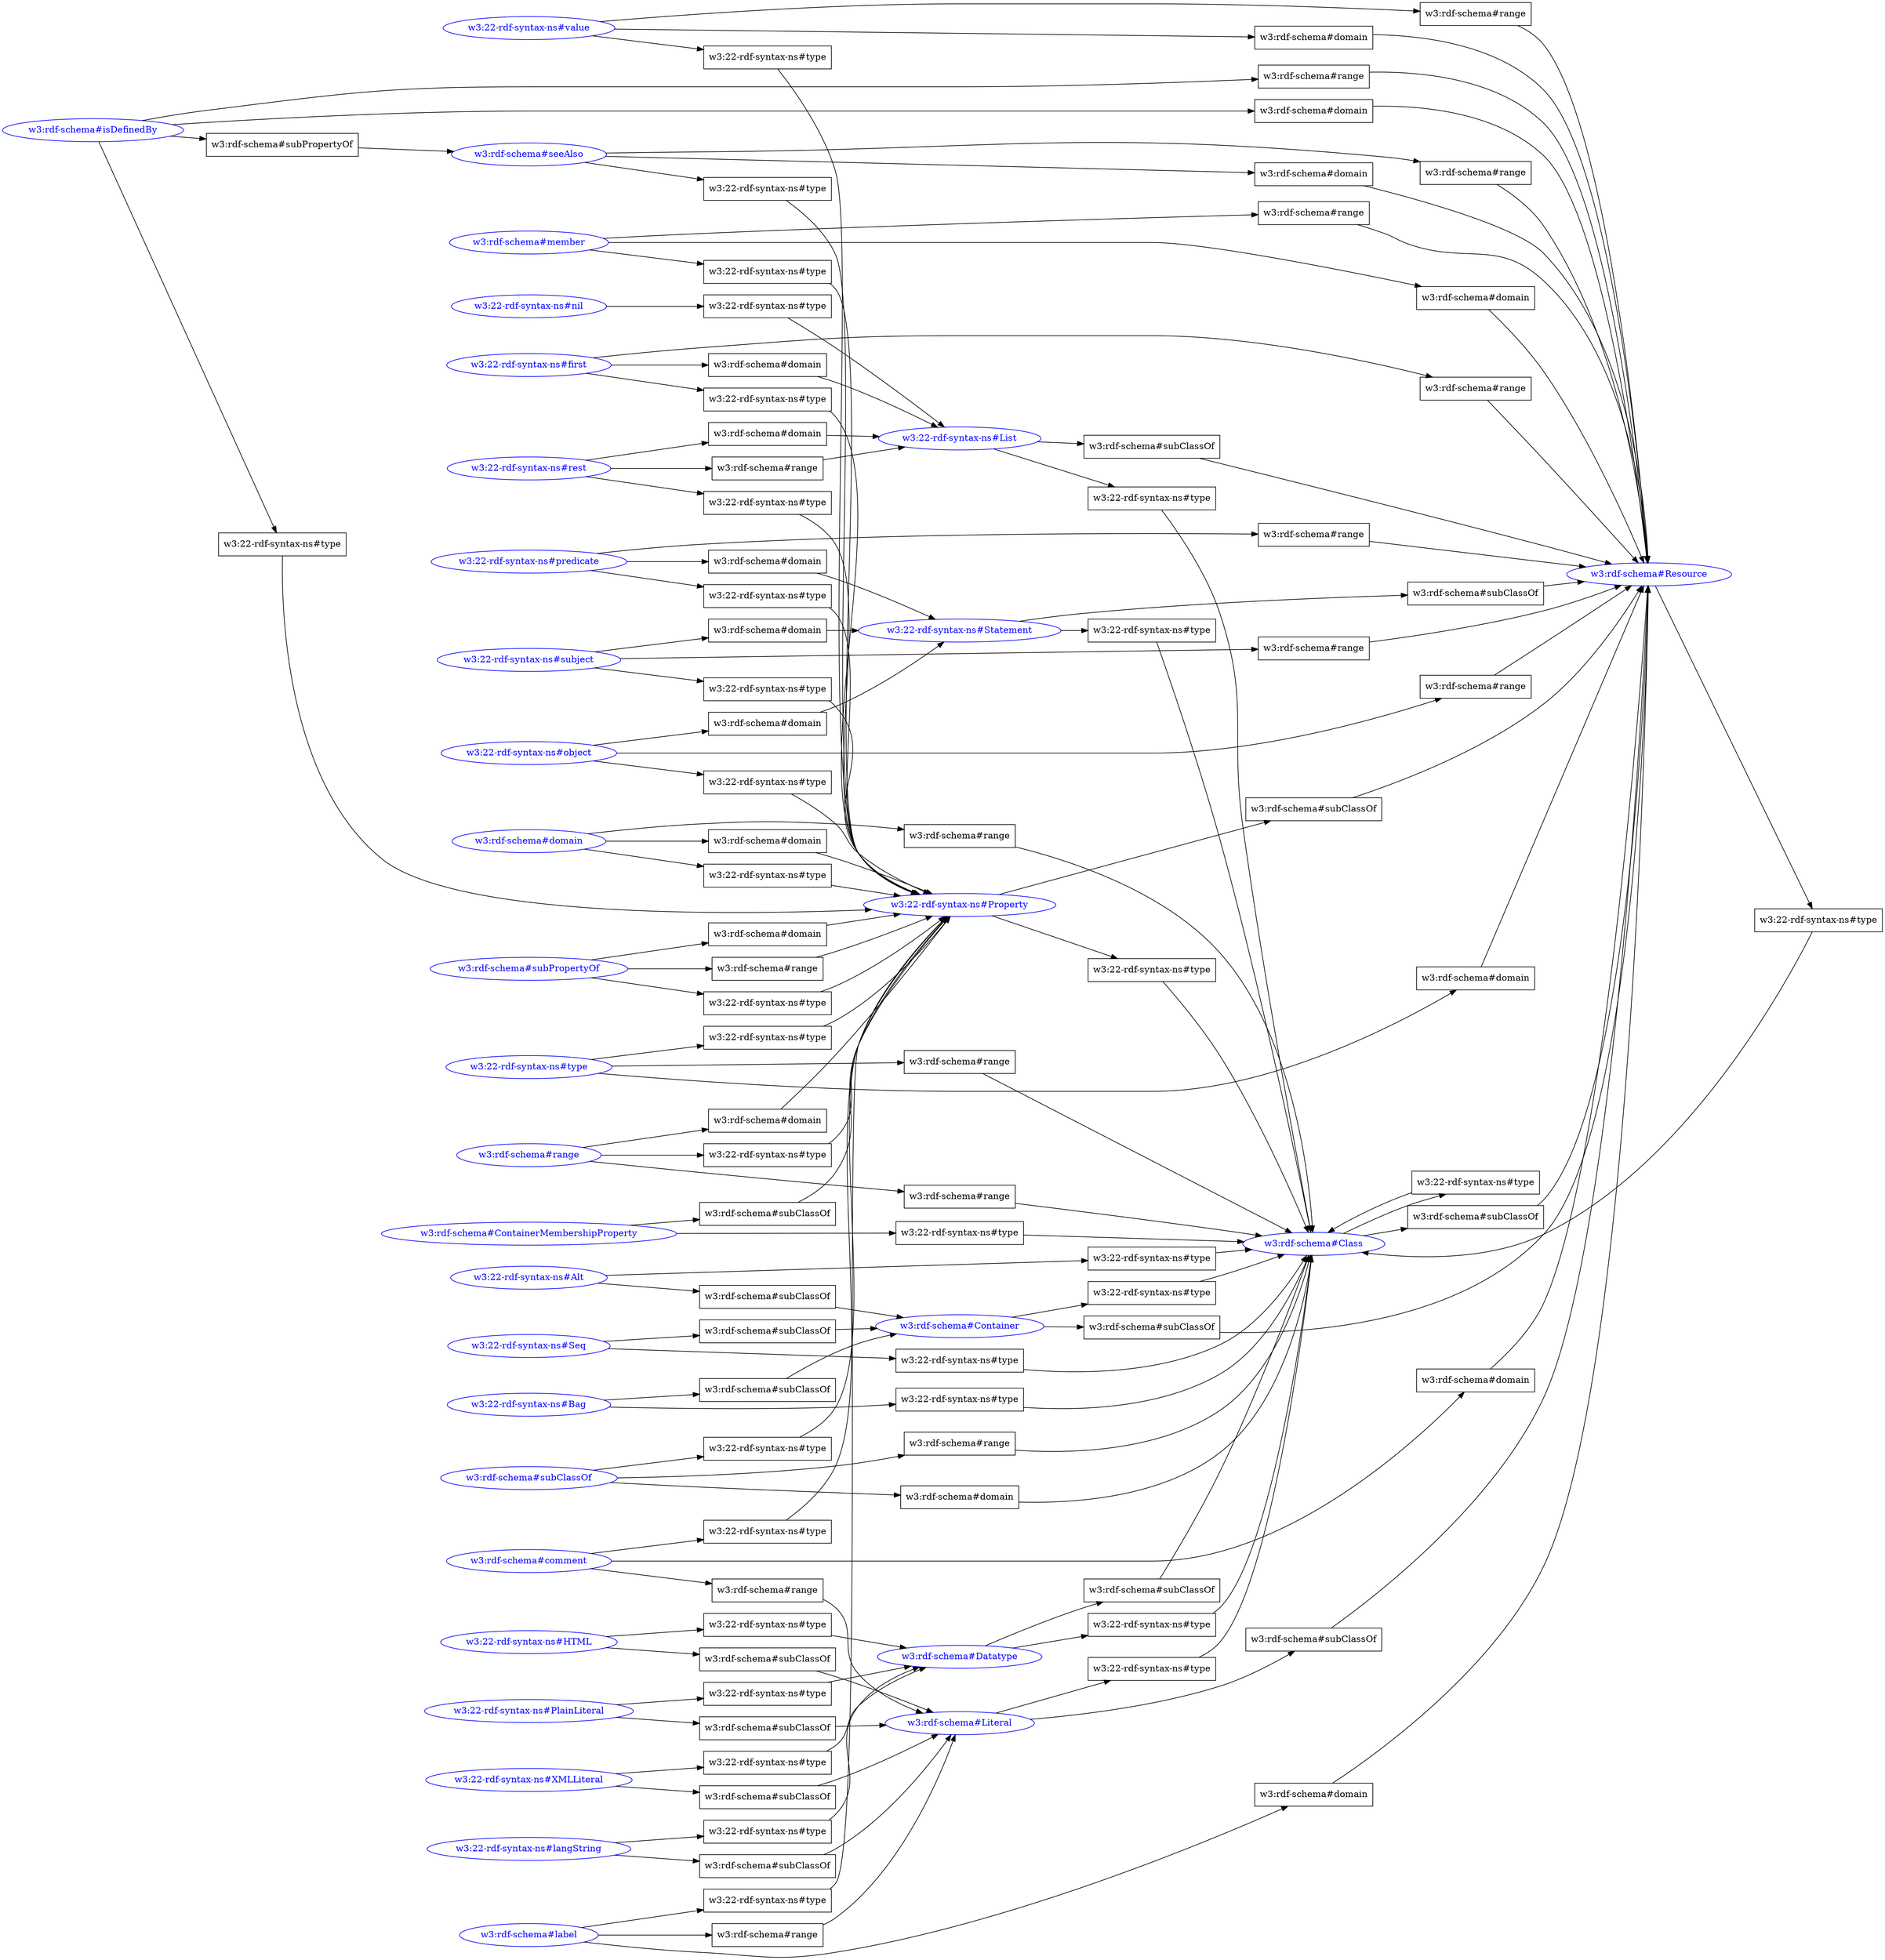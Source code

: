 // test_a5
digraph {
	graph [rankdir=LR]
	"bd8e17bc-6da0-11e9-bee8-20689dd700af" [label="w3:22-rdf-syntax-ns#List" color=blue fontcolor=blue]
	"bd8ea290-6da0-11e9-bee8-20689dd700af" [label="w3:22-rdf-syntax-ns#value" color=blue fontcolor=blue]
	"bd8e93a4-6da0-11e9-bee8-20689dd700af" [label="w3:rdf-schema#domain" color=blue fontcolor=blue]
	"bd8ee5b6-6da0-11e9-bee8-20689dd700af" [label="w3:22-rdf-syntax-ns#langString" color=blue fontcolor=blue]
	"bd8e98fe-6da0-11e9-bee8-20689dd700af" [label="w3:22-rdf-syntax-ns#type" color=blue fontcolor=blue]
	"bd8e5f88-6da0-11e9-bee8-20689dd700af" [label="w3:22-rdf-syntax-ns#Alt" color=blue fontcolor=blue]
	"bd8e1d20-6da0-11e9-bee8-20689dd700af" [label="w3:22-rdf-syntax-ns#Statement" color=blue fontcolor=blue]
	"bd8e309e-6da0-11e9-bee8-20689dd700af" [label="w3:rdf-schema#isDefinedBy" color=blue fontcolor=blue]
	"bd8e1014-6da0-11e9-bee8-20689dd700af" [label="w3:22-rdf-syntax-ns#predicate" color=blue fontcolor=blue]
	"bd8e3170-6da0-11e9-bee8-20689dd700af" [label="w3:rdf-schema#seeAlso" color=blue fontcolor=blue]
	"bd8e16ea-6da0-11e9-bee8-20689dd700af" [label="w3:22-rdf-syntax-ns#rest" color=blue fontcolor=blue]
	"bd8e2d74-6da0-11e9-bee8-20689dd700af" [label="w3:rdf-schema#label" color=blue fontcolor=blue]
	"bd8e565a-6da0-11e9-bee8-20689dd700af" [label="w3:rdf-schema#subClassOf" color=blue fontcolor=blue]
	"bd8e2784-6da0-11e9-bee8-20689dd700af" [label="w3:rdf-schema#Class" color=blue fontcolor=blue]
	"bd8eae02-6da0-11e9-bee8-20689dd700af" [label="w3:22-rdf-syntax-ns#Seq" color=blue fontcolor=blue]
	"bd8e11a4-6da0-11e9-bee8-20689dd700af" [label="w3:rdf-schema#Resource" color=blue fontcolor=blue]
	"bd8e1a78-6da0-11e9-bee8-20689dd700af" [label="w3:22-rdf-syntax-ns#Property" color=blue fontcolor=blue]
	"bd8e336e-6da0-11e9-bee8-20689dd700af" [label="w3:22-rdf-syntax-ns#first" color=blue fontcolor=blue]
	"bd8e19a6-6da0-11e9-bee8-20689dd700af" [label="w3:rdf-schema#range" color=blue fontcolor=blue]
	"bd8e6c44-6da0-11e9-bee8-20689dd700af" [label="w3:22-rdf-syntax-ns#PlainLiteral" color=blue fontcolor=blue]
	"bd8e6f3c-6da0-11e9-bee8-20689dd700af" [label="w3:22-rdf-syntax-ns#Bag" color=blue fontcolor=blue]
	"bd8e5c86-6da0-11e9-bee8-20689dd700af" [label="w3:rdf-schema#member" color=blue fontcolor=blue]
	"bd8e694c-6da0-11e9-bee8-20689dd700af" [label="w3:22-rdf-syntax-ns#XMLLiteral" color=blue fontcolor=blue]
	"bd8e1c58-6da0-11e9-bee8-20689dd700af" [label="w3:22-rdf-syntax-ns#object" color=blue fontcolor=blue]
	"bd8eb4a6-6da0-11e9-bee8-20689dd700af" [label="w3:rdf-schema#subPropertyOf" color=blue fontcolor=blue]
	"bd8e482c-6da0-11e9-bee8-20689dd700af" [label="w3:22-rdf-syntax-ns#subject" color=blue fontcolor=blue]
	"bd8e1424-6da0-11e9-bee8-20689dd700af" [label="w3:22-rdf-syntax-ns#HTML" color=blue fontcolor=blue]
	"bd8e4fca-6da0-11e9-bee8-20689dd700af" [label="w3:rdf-schema#ContainerMembershipProperty" color=blue fontcolor=blue]
	"bd8e597a-6da0-11e9-bee8-20689dd700af" [label="w3:rdf-schema#Container" color=blue fontcolor=blue]
	"bd8e7298-6da0-11e9-bee8-20689dd700af" [label="w3:rdf-schema#comment" color=blue fontcolor=blue]
	"bd8e1500-6da0-11e9-bee8-20689dd700af" [label="w3:rdf-schema#Literal" color=blue fontcolor=blue]
	"bd8e44e4-6da0-11e9-bee8-20689dd700af" [label="w3:rdf-schema#Datatype" color=blue fontcolor=blue]
	"bd8ee188-6da0-11e9-bee8-20689dd700af" [label="w3:22-rdf-syntax-ns#nil" color=blue fontcolor=blue]
	"bd8f242c-6da0-11e9-bee8-20689dd700af" [label="w3:rdf-schema#range" shape=box]
	"bd8ea290-6da0-11e9-bee8-20689dd700af" -> "bd8f242c-6da0-11e9-bee8-20689dd700af"
	"bd8f242c-6da0-11e9-bee8-20689dd700af" -> "bd8e11a4-6da0-11e9-bee8-20689dd700af"
	"bd8ed670-6da0-11e9-bee8-20689dd700af" [label="w3:22-rdf-syntax-ns#type" shape=box]
	"bd8e309e-6da0-11e9-bee8-20689dd700af" -> "bd8ed670-6da0-11e9-bee8-20689dd700af"
	"bd8ed670-6da0-11e9-bee8-20689dd700af" -> "bd8e1a78-6da0-11e9-bee8-20689dd700af"
	"bd8e5844-6da0-11e9-bee8-20689dd700af" [label="w3:rdf-schema#range" shape=box]
	"bd8e565a-6da0-11e9-bee8-20689dd700af" -> "bd8e5844-6da0-11e9-bee8-20689dd700af"
	"bd8e5844-6da0-11e9-bee8-20689dd700af" -> "bd8e2784-6da0-11e9-bee8-20689dd700af"
	"bd8eeb74-6da0-11e9-bee8-20689dd700af" [label="w3:rdf-schema#range" shape=box]
	"bd8eb4a6-6da0-11e9-bee8-20689dd700af" -> "bd8eeb74-6da0-11e9-bee8-20689dd700af"
	"bd8eeb74-6da0-11e9-bee8-20689dd700af" -> "bd8e1a78-6da0-11e9-bee8-20689dd700af"
	"bd8eafd8-6da0-11e9-bee8-20689dd700af" [label="w3:rdf-schema#subClassOf" shape=box]
	"bd8eae02-6da0-11e9-bee8-20689dd700af" -> "bd8eafd8-6da0-11e9-bee8-20689dd700af"
	"bd8eafd8-6da0-11e9-bee8-20689dd700af" -> "bd8e597a-6da0-11e9-bee8-20689dd700af"
	"bd8e2536-6da0-11e9-bee8-20689dd700af" [label="w3:rdf-schema#domain" shape=box]
	"bd8e1014-6da0-11e9-bee8-20689dd700af" -> "bd8e2536-6da0-11e9-bee8-20689dd700af"
	"bd8e2536-6da0-11e9-bee8-20689dd700af" -> "bd8e1d20-6da0-11e9-bee8-20689dd700af"
	"bd8ef5c4-6da0-11e9-bee8-20689dd700af" [label="w3:rdf-schema#range" shape=box]
	"bd8e7298-6da0-11e9-bee8-20689dd700af" -> "bd8ef5c4-6da0-11e9-bee8-20689dd700af"
	"bd8ef5c4-6da0-11e9-bee8-20689dd700af" -> "bd8e1500-6da0-11e9-bee8-20689dd700af"
	"bd8ee430-6da0-11e9-bee8-20689dd700af" [label="w3:22-rdf-syntax-ns#type" shape=box]
	"bd8ee188-6da0-11e9-bee8-20689dd700af" -> "bd8ee430-6da0-11e9-bee8-20689dd700af"
	"bd8ee430-6da0-11e9-bee8-20689dd700af" -> "bd8e17bc-6da0-11e9-bee8-20689dd700af"
	"bd8eac72-6da0-11e9-bee8-20689dd700af" [label="w3:rdf-schema#range" shape=box]
	"bd8e98fe-6da0-11e9-bee8-20689dd700af" -> "bd8eac72-6da0-11e9-bee8-20689dd700af"
	"bd8eac72-6da0-11e9-bee8-20689dd700af" -> "bd8e2784-6da0-11e9-bee8-20689dd700af"
	"bd8e1b36-6da0-11e9-bee8-20689dd700af" [label="w3:rdf-schema#domain" shape=box]
	"bd8e19a6-6da0-11e9-bee8-20689dd700af" -> "bd8e1b36-6da0-11e9-bee8-20689dd700af"
	"bd8e1b36-6da0-11e9-bee8-20689dd700af" -> "bd8e1a78-6da0-11e9-bee8-20689dd700af"
	"bd8e15c8-6da0-11e9-bee8-20689dd700af" [label="w3:rdf-schema#subClassOf" shape=box]
	"bd8e1424-6da0-11e9-bee8-20689dd700af" -> "bd8e15c8-6da0-11e9-bee8-20689dd700af"
	"bd8e15c8-6da0-11e9-bee8-20689dd700af" -> "bd8e1500-6da0-11e9-bee8-20689dd700af"
	"bd8ee070-6da0-11e9-bee8-20689dd700af" [label="w3:rdf-schema#domain" shape=box]
	"bd8ea290-6da0-11e9-bee8-20689dd700af" -> "bd8ee070-6da0-11e9-bee8-20689dd700af"
	"bd8ee070-6da0-11e9-bee8-20689dd700af" -> "bd8e11a4-6da0-11e9-bee8-20689dd700af"
	"bd8e7b12-6da0-11e9-bee8-20689dd700af" [label="w3:22-rdf-syntax-ns#type" shape=box]
	"bd8e336e-6da0-11e9-bee8-20689dd700af" -> "bd8e7b12-6da0-11e9-bee8-20689dd700af"
	"bd8e7b12-6da0-11e9-bee8-20689dd700af" -> "bd8e1a78-6da0-11e9-bee8-20689dd700af"
	"bd8e4700-6da0-11e9-bee8-20689dd700af" [label="w3:22-rdf-syntax-ns#type" shape=box]
	"bd8e44e4-6da0-11e9-bee8-20689dd700af" -> "bd8e4700-6da0-11e9-bee8-20689dd700af"
	"bd8e4700-6da0-11e9-bee8-20689dd700af" -> "bd8e2784-6da0-11e9-bee8-20689dd700af"
	"bd8f2e7c-6da0-11e9-bee8-20689dd700af" [label="w3:22-rdf-syntax-ns#type" shape=box]
	"bd8e597a-6da0-11e9-bee8-20689dd700af" -> "bd8f2e7c-6da0-11e9-bee8-20689dd700af"
	"bd8f2e7c-6da0-11e9-bee8-20689dd700af" -> "bd8e2784-6da0-11e9-bee8-20689dd700af"
	"bd8eb686-6da0-11e9-bee8-20689dd700af" [label="w3:22-rdf-syntax-ns#type" shape=box]
	"bd8eb4a6-6da0-11e9-bee8-20689dd700af" -> "bd8eb686-6da0-11e9-bee8-20689dd700af"
	"bd8eb686-6da0-11e9-bee8-20689dd700af" -> "bd8e1a78-6da0-11e9-bee8-20689dd700af"
	"bd8e3922-6da0-11e9-bee8-20689dd700af" [label="w3:rdf-schema#range" shape=box]
	"bd8e3170-6da0-11e9-bee8-20689dd700af" -> "bd8e3922-6da0-11e9-bee8-20689dd700af"
	"bd8e3922-6da0-11e9-bee8-20689dd700af" -> "bd8e11a4-6da0-11e9-bee8-20689dd700af"
	"bd8e216c-6da0-11e9-bee8-20689dd700af" [label="w3:22-rdf-syntax-ns#type" shape=box]
	"bd8e16ea-6da0-11e9-bee8-20689dd700af" -> "bd8e216c-6da0-11e9-bee8-20689dd700af"
	"bd8e216c-6da0-11e9-bee8-20689dd700af" -> "bd8e1a78-6da0-11e9-bee8-20689dd700af"
	"bd8e64d8-6da0-11e9-bee8-20689dd700af" [label="w3:rdf-schema#domain" shape=box]
	"bd8e3170-6da0-11e9-bee8-20689dd700af" -> "bd8e64d8-6da0-11e9-bee8-20689dd700af"
	"bd8e64d8-6da0-11e9-bee8-20689dd700af" -> "bd8e11a4-6da0-11e9-bee8-20689dd700af"
	"bd8ef952-6da0-11e9-bee8-20689dd700af" [label="w3:rdf-schema#range" shape=box]
	"bd8e16ea-6da0-11e9-bee8-20689dd700af" -> "bd8ef952-6da0-11e9-bee8-20689dd700af"
	"bd8ef952-6da0-11e9-bee8-20689dd700af" -> "bd8e17bc-6da0-11e9-bee8-20689dd700af"
	"bd8e1884-6da0-11e9-bee8-20689dd700af" [label="w3:rdf-schema#domain" shape=box]
	"bd8e16ea-6da0-11e9-bee8-20689dd700af" -> "bd8e1884-6da0-11e9-bee8-20689dd700af"
	"bd8e1884-6da0-11e9-bee8-20689dd700af" -> "bd8e17bc-6da0-11e9-bee8-20689dd700af"
	"bd8f31c4-6da0-11e9-bee8-20689dd700af" [label="w3:rdf-schema#subClassOf" shape=box]
	"bd8e694c-6da0-11e9-bee8-20689dd700af" -> "bd8f31c4-6da0-11e9-bee8-20689dd700af"
	"bd8f31c4-6da0-11e9-bee8-20689dd700af" -> "bd8e1500-6da0-11e9-bee8-20689dd700af"
	"bd8f0e88-6da0-11e9-bee8-20689dd700af" [label="w3:rdf-schema#domain" shape=box]
	"bd8e93a4-6da0-11e9-bee8-20689dd700af" -> "bd8f0e88-6da0-11e9-bee8-20689dd700af"
	"bd8f0e88-6da0-11e9-bee8-20689dd700af" -> "bd8e1a78-6da0-11e9-bee8-20689dd700af"
	"bd8ec18a-6da0-11e9-bee8-20689dd700af" [label="w3:rdf-schema#range" shape=box]
	"bd8e5c86-6da0-11e9-bee8-20689dd700af" -> "bd8ec18a-6da0-11e9-bee8-20689dd700af"
	"bd8ec18a-6da0-11e9-bee8-20689dd700af" -> "bd8e11a4-6da0-11e9-bee8-20689dd700af"
	"bd8f2b34-6da0-11e9-bee8-20689dd700af" [label="w3:22-rdf-syntax-ns#type" shape=box]
	"bd8e1014-6da0-11e9-bee8-20689dd700af" -> "bd8f2b34-6da0-11e9-bee8-20689dd700af"
	"bd8f2b34-6da0-11e9-bee8-20689dd700af" -> "bd8e1a78-6da0-11e9-bee8-20689dd700af"
	"bd8f208a-6da0-11e9-bee8-20689dd700af" [label="w3:rdf-schema#domain" shape=box]
	"bd8eb4a6-6da0-11e9-bee8-20689dd700af" -> "bd8f208a-6da0-11e9-bee8-20689dd700af"
	"bd8f208a-6da0-11e9-bee8-20689dd700af" -> "bd8e1a78-6da0-11e9-bee8-20689dd700af"
	"bd8f191e-6da0-11e9-bee8-20689dd700af" [label="w3:rdf-schema#range" shape=box]
	"bd8e1c58-6da0-11e9-bee8-20689dd700af" -> "bd8f191e-6da0-11e9-bee8-20689dd700af"
	"bd8f191e-6da0-11e9-bee8-20689dd700af" -> "bd8e11a4-6da0-11e9-bee8-20689dd700af"
	"bd8f003c-6da0-11e9-bee8-20689dd700af" [label="w3:22-rdf-syntax-ns#type" shape=box]
	"bd8e11a4-6da0-11e9-bee8-20689dd700af" -> "bd8f003c-6da0-11e9-bee8-20689dd700af"
	"bd8f003c-6da0-11e9-bee8-20689dd700af" -> "bd8e2784-6da0-11e9-bee8-20689dd700af"
	"bd8e91b0-6da0-11e9-bee8-20689dd700af" [label="w3:22-rdf-syntax-ns#type" shape=box]
	"bd8e482c-6da0-11e9-bee8-20689dd700af" -> "bd8e91b0-6da0-11e9-bee8-20689dd700af"
	"bd8e91b0-6da0-11e9-bee8-20689dd700af" -> "bd8e1a78-6da0-11e9-bee8-20689dd700af"
	"bd8ea092-6da0-11e9-bee8-20689dd700af" [label="w3:22-rdf-syntax-ns#type" shape=box]
	"bd8e98fe-6da0-11e9-bee8-20689dd700af" -> "bd8ea092-6da0-11e9-bee8-20689dd700af"
	"bd8ea092-6da0-11e9-bee8-20689dd700af" -> "bd8e1a78-6da0-11e9-bee8-20689dd700af"
	"bd8e6186-6da0-11e9-bee8-20689dd700af" [label="w3:rdf-schema#subClassOf" shape=box]
	"bd8e5f88-6da0-11e9-bee8-20689dd700af" -> "bd8e6186-6da0-11e9-bee8-20689dd700af"
	"bd8e6186-6da0-11e9-bee8-20689dd700af" -> "bd8e597a-6da0-11e9-bee8-20689dd700af"
	"bd8e5e66-6da0-11e9-bee8-20689dd700af" [label="w3:rdf-schema#domain" shape=box]
	"bd8e5c86-6da0-11e9-bee8-20689dd700af" -> "bd8e5e66-6da0-11e9-bee8-20689dd700af"
	"bd8e5e66-6da0-11e9-bee8-20689dd700af" -> "bd8e11a4-6da0-11e9-bee8-20689dd700af"
	"bd8ed9cc-6da0-11e9-bee8-20689dd700af" [label="w3:22-rdf-syntax-ns#type" shape=box]
	"bd8e17bc-6da0-11e9-bee8-20689dd700af" -> "bd8ed9cc-6da0-11e9-bee8-20689dd700af"
	"bd8ed9cc-6da0-11e9-bee8-20689dd700af" -> "bd8e2784-6da0-11e9-bee8-20689dd700af"
	"bd8e43c2-6da0-11e9-bee8-20689dd700af" [label="w3:22-rdf-syntax-ns#type" shape=box]
	"bd8e1c58-6da0-11e9-bee8-20689dd700af" -> "bd8e43c2-6da0-11e9-bee8-20689dd700af"
	"bd8e43c2-6da0-11e9-bee8-20689dd700af" -> "bd8e1a78-6da0-11e9-bee8-20689dd700af"
	"bd8e80b2-6da0-11e9-bee8-20689dd700af" [label="w3:22-rdf-syntax-ns#type" shape=box]
	"bd8e5f88-6da0-11e9-bee8-20689dd700af" -> "bd8e80b2-6da0-11e9-bee8-20689dd700af"
	"bd8e80b2-6da0-11e9-bee8-20689dd700af" -> "bd8e2784-6da0-11e9-bee8-20689dd700af"
	"bd8e96ec-6da0-11e9-bee8-20689dd700af" [label="w3:rdf-schema#range" shape=box]
	"bd8e93a4-6da0-11e9-bee8-20689dd700af" -> "bd8e96ec-6da0-11e9-bee8-20689dd700af"
	"bd8e96ec-6da0-11e9-bee8-20689dd700af" -> "bd8e2784-6da0-11e9-bee8-20689dd700af"
	"bd8e358a-6da0-11e9-bee8-20689dd700af" [label="w3:rdf-schema#range" shape=box]
	"bd8e336e-6da0-11e9-bee8-20689dd700af" -> "bd8e358a-6da0-11e9-bee8-20689dd700af"
	"bd8e358a-6da0-11e9-bee8-20689dd700af" -> "bd8e11a4-6da0-11e9-bee8-20689dd700af"
	"bd8f0708-6da0-11e9-bee8-20689dd700af" [label="w3:rdf-schema#subClassOf" shape=box]
	"bd8e44e4-6da0-11e9-bee8-20689dd700af" -> "bd8f0708-6da0-11e9-bee8-20689dd700af"
	"bd8f0708-6da0-11e9-bee8-20689dd700af" -> "bd8e2784-6da0-11e9-bee8-20689dd700af"
	"bd8f1216-6da0-11e9-bee8-20689dd700af" [label="w3:rdf-schema#domain" shape=box]
	"bd8e2d74-6da0-11e9-bee8-20689dd700af" -> "bd8f1216-6da0-11e9-bee8-20689dd700af"
	"bd8f1216-6da0-11e9-bee8-20689dd700af" -> "bd8e11a4-6da0-11e9-bee8-20689dd700af"
	"bd8e1294-6da0-11e9-bee8-20689dd700af" [label="w3:rdf-schema#range" shape=box]
	"bd8e1014-6da0-11e9-bee8-20689dd700af" -> "bd8e1294-6da0-11e9-bee8-20689dd700af"
	"bd8e1294-6da0-11e9-bee8-20689dd700af" -> "bd8e11a4-6da0-11e9-bee8-20689dd700af"
	"bd8ebe2e-6da0-11e9-bee8-20689dd700af" [label="w3:rdf-schema#subClassOf" shape=box]
	"bd8e1500-6da0-11e9-bee8-20689dd700af" -> "bd8ebe2e-6da0-11e9-bee8-20689dd700af"
	"bd8ebe2e-6da0-11e9-bee8-20689dd700af" -> "bd8e11a4-6da0-11e9-bee8-20689dd700af"
	"bd8f1d42-6da0-11e9-bee8-20689dd700af" [label="w3:22-rdf-syntax-ns#type" shape=box]
	"bd8eae02-6da0-11e9-bee8-20689dd700af" -> "bd8f1d42-6da0-11e9-bee8-20689dd700af"
	"bd8f1d42-6da0-11e9-bee8-20689dd700af" -> "bd8e2784-6da0-11e9-bee8-20689dd700af"
	"bd8eb37a-6da0-11e9-bee8-20689dd700af" [label="w3:rdf-schema#subClassOf" shape=box]
	"bd8e1a78-6da0-11e9-bee8-20689dd700af" -> "bd8eb37a-6da0-11e9-bee8-20689dd700af"
	"bd8eb37a-6da0-11e9-bee8-20689dd700af" -> "bd8e11a4-6da0-11e9-bee8-20689dd700af"
	"bd8e5b64-6da0-11e9-bee8-20689dd700af" [label="w3:rdf-schema#subClassOf" shape=box]
	"bd8e597a-6da0-11e9-bee8-20689dd700af" -> "bd8e5b64-6da0-11e9-bee8-20689dd700af"
	"bd8e5b64-6da0-11e9-bee8-20689dd700af" -> "bd8e11a4-6da0-11e9-bee8-20689dd700af"
	"bd8e3c9c-6da0-11e9-bee8-20689dd700af" [label="w3:rdf-schema#range" shape=box]
	"bd8e309e-6da0-11e9-bee8-20689dd700af" -> "bd8e3c9c-6da0-11e9-bee8-20689dd700af"
	"bd8e3c9c-6da0-11e9-bee8-20689dd700af" -> "bd8e11a4-6da0-11e9-bee8-20689dd700af"
	"bd8f0ac8-6da0-11e9-bee8-20689dd700af" [label="w3:22-rdf-syntax-ns#type" shape=box]
	"bd8e1424-6da0-11e9-bee8-20689dd700af" -> "bd8f0ac8-6da0-11e9-bee8-20689dd700af"
	"bd8f0ac8-6da0-11e9-bee8-20689dd700af" -> "bd8e44e4-6da0-11e9-bee8-20689dd700af"
	"bd8ed33c-6da0-11e9-bee8-20689dd700af" [label="w3:22-rdf-syntax-ns#type" shape=box]
	"bd8e3170-6da0-11e9-bee8-20689dd700af" -> "bd8ed33c-6da0-11e9-bee8-20689dd700af"
	"bd8ed33c-6da0-11e9-bee8-20689dd700af" -> "bd8e1a78-6da0-11e9-bee8-20689dd700af"
	"bd8e682a-6da0-11e9-bee8-20689dd700af" [label="w3:rdf-schema#domain" shape=box]
	"bd8e309e-6da0-11e9-bee8-20689dd700af" -> "bd8e682a-6da0-11e9-bee8-20689dd700af"
	"bd8e682a-6da0-11e9-bee8-20689dd700af" -> "bd8e11a4-6da0-11e9-bee8-20689dd700af"
	"bd8e552e-6da0-11e9-bee8-20689dd700af" [label="w3:rdf-schema#domain" shape=box]
	"bd8e482c-6da0-11e9-bee8-20689dd700af" -> "bd8e552e-6da0-11e9-bee8-20689dd700af"
	"bd8e552e-6da0-11e9-bee8-20689dd700af" -> "bd8e1d20-6da0-11e9-bee8-20689dd700af"
	"bd8e7112-6da0-11e9-bee8-20689dd700af" [label="w3:22-rdf-syntax-ns#type" shape=box]
	"bd8e6f3c-6da0-11e9-bee8-20689dd700af" -> "bd8e7112-6da0-11e9-bee8-20689dd700af"
	"bd8e7112-6da0-11e9-bee8-20689dd700af" -> "bd8e2784-6da0-11e9-bee8-20689dd700af"
	"bd8f27f6-6da0-11e9-bee8-20689dd700af" [label="w3:rdf-schema#domain" shape=box]
	"bd8e7298-6da0-11e9-bee8-20689dd700af" -> "bd8f27f6-6da0-11e9-bee8-20689dd700af"
	"bd8f27f6-6da0-11e9-bee8-20689dd700af" -> "bd8e11a4-6da0-11e9-bee8-20689dd700af"
	"bd8ee80e-6da0-11e9-bee8-20689dd700af" [label="w3:22-rdf-syntax-ns#type" shape=box]
	"bd8ee5b6-6da0-11e9-bee8-20689dd700af" -> "bd8ee80e-6da0-11e9-bee8-20689dd700af"
	"bd8ee80e-6da0-11e9-bee8-20689dd700af" -> "bd8e44e4-6da0-11e9-bee8-20689dd700af"
	"bd8eeee4-6da0-11e9-bee8-20689dd700af" [label="w3:rdf-schema#subClassOf" shape=box]
	"bd8e6f3c-6da0-11e9-bee8-20689dd700af" -> "bd8eeee4-6da0-11e9-bee8-20689dd700af"
	"bd8eeee4-6da0-11e9-bee8-20689dd700af" -> "bd8e597a-6da0-11e9-bee8-20689dd700af"
	"bd8f3502-6da0-11e9-bee8-20689dd700af" [label="w3:22-rdf-syntax-ns#type" shape=box]
	"bd8e2784-6da0-11e9-bee8-20689dd700af" -> "bd8f3502-6da0-11e9-bee8-20689dd700af"
	"bd8f3502-6da0-11e9-bee8-20689dd700af" -> "bd8e2784-6da0-11e9-bee8-20689dd700af"
	"bd8e8670-6da0-11e9-bee8-20689dd700af" [label="w3:rdf-schema#subClassOf" shape=box]
	"bd8e6c44-6da0-11e9-bee8-20689dd700af" -> "bd8e8670-6da0-11e9-bee8-20689dd700af"
	"bd8e8670-6da0-11e9-bee8-20689dd700af" -> "bd8e1500-6da0-11e9-bee8-20689dd700af"
	"bd8e28ba-6da0-11e9-bee8-20689dd700af" [label="w3:22-rdf-syntax-ns#type" shape=box]
	"bd8e1500-6da0-11e9-bee8-20689dd700af" -> "bd8e28ba-6da0-11e9-bee8-20689dd700af"
	"bd8e28ba-6da0-11e9-bee8-20689dd700af" -> "bd8e2784-6da0-11e9-bee8-20689dd700af"
	"bd8e51be-6da0-11e9-bee8-20689dd700af" [label="w3:rdf-schema#subClassOf" shape=box]
	"bd8e4fca-6da0-11e9-bee8-20689dd700af" -> "bd8e51be-6da0-11e9-bee8-20689dd700af"
	"bd8e51be-6da0-11e9-bee8-20689dd700af" -> "bd8e1a78-6da0-11e9-bee8-20689dd700af"
	"bd8e324c-6da0-11e9-bee8-20689dd700af" [label="w3:rdf-schema#subPropertyOf" shape=box]
	"bd8e309e-6da0-11e9-bee8-20689dd700af" -> "bd8e324c-6da0-11e9-bee8-20689dd700af"
	"bd8e324c-6da0-11e9-bee8-20689dd700af" -> "bd8e3170-6da0-11e9-bee8-20689dd700af"
	"bd8ef240-6da0-11e9-bee8-20689dd700af" [label="w3:22-rdf-syntax-ns#type" shape=box]
	"bd8e1a78-6da0-11e9-bee8-20689dd700af" -> "bd8ef240-6da0-11e9-bee8-20689dd700af"
	"bd8ef240-6da0-11e9-bee8-20689dd700af" -> "bd8e2784-6da0-11e9-bee8-20689dd700af"
	"bd8e6b22-6da0-11e9-bee8-20689dd700af" [label="w3:22-rdf-syntax-ns#type" shape=box]
	"bd8e694c-6da0-11e9-bee8-20689dd700af" -> "bd8e6b22-6da0-11e9-bee8-20689dd700af"
	"bd8e6b22-6da0-11e9-bee8-20689dd700af" -> "bd8e44e4-6da0-11e9-bee8-20689dd700af"
	"bd8f3872-6da0-11e9-bee8-20689dd700af" [label="w3:22-rdf-syntax-ns#type" shape=box]
	"bd8e5c86-6da0-11e9-bee8-20689dd700af" -> "bd8f3872-6da0-11e9-bee8-20689dd700af"
	"bd8f3872-6da0-11e9-bee8-20689dd700af" -> "bd8e1a78-6da0-11e9-bee8-20689dd700af"
	"bd8edd28-6da0-11e9-bee8-20689dd700af" [label="w3:22-rdf-syntax-ns#type" shape=box]
	"bd8e19a6-6da0-11e9-bee8-20689dd700af" -> "bd8edd28-6da0-11e9-bee8-20689dd700af"
	"bd8edd28-6da0-11e9-bee8-20689dd700af" -> "bd8e1a78-6da0-11e9-bee8-20689dd700af"
	"bd8e4e8a-6da0-11e9-bee8-20689dd700af" [label="w3:rdf-schema#domain" shape=box]
	"bd8e336e-6da0-11e9-bee8-20689dd700af" -> "bd8e4e8a-6da0-11e9-bee8-20689dd700af"
	"bd8e4e8a-6da0-11e9-bee8-20689dd700af" -> "bd8e17bc-6da0-11e9-bee8-20689dd700af"
	"bd8eba78-6da0-11e9-bee8-20689dd700af" [label="w3:22-rdf-syntax-ns#type" shape=box]
	"bd8e2d74-6da0-11e9-bee8-20689dd700af" -> "bd8eba78-6da0-11e9-bee8-20689dd700af"
	"bd8eba78-6da0-11e9-bee8-20689dd700af" -> "bd8e1a78-6da0-11e9-bee8-20689dd700af"
	"bd8ea5e2-6da0-11e9-bee8-20689dd700af" [label="w3:22-rdf-syntax-ns#type" shape=box]
	"bd8ea290-6da0-11e9-bee8-20689dd700af" -> "bd8ea5e2-6da0-11e9-bee8-20689dd700af"
	"bd8ea5e2-6da0-11e9-bee8-20689dd700af" -> "bd8e1a78-6da0-11e9-bee8-20689dd700af"
	"bd8e6e1a-6da0-11e9-bee8-20689dd700af" [label="w3:22-rdf-syntax-ns#type" shape=box]
	"bd8e6c44-6da0-11e9-bee8-20689dd700af" -> "bd8e6e1a-6da0-11e9-bee8-20689dd700af"
	"bd8e6e1a-6da0-11e9-bee8-20689dd700af" -> "bd8e44e4-6da0-11e9-bee8-20689dd700af"
	"bd8ecc3e-6da0-11e9-bee8-20689dd700af" [label="w3:rdf-schema#subClassOf" shape=box]
	"bd8e17bc-6da0-11e9-bee8-20689dd700af" -> "bd8ecc3e-6da0-11e9-bee8-20689dd700af"
	"bd8ecc3e-6da0-11e9-bee8-20689dd700af" -> "bd8e11a4-6da0-11e9-bee8-20689dd700af"
	"bd8f03a2-6da0-11e9-bee8-20689dd700af" [label="w3:rdf-schema#subClassOf" shape=box]
	"bd8ee5b6-6da0-11e9-bee8-20689dd700af" -> "bd8f03a2-6da0-11e9-bee8-20689dd700af"
	"bd8f03a2-6da0-11e9-bee8-20689dd700af" -> "bd8e1500-6da0-11e9-bee8-20689dd700af"
	"bd8e2f72-6da0-11e9-bee8-20689dd700af" [label="w3:rdf-schema#range" shape=box]
	"bd8e2d74-6da0-11e9-bee8-20689dd700af" -> "bd8e2f72-6da0-11e9-bee8-20689dd700af"
	"bd8e2f72-6da0-11e9-bee8-20689dd700af" -> "bd8e1500-6da0-11e9-bee8-20689dd700af"
	"bd8e402a-6da0-11e9-bee8-20689dd700af" [label="w3:22-rdf-syntax-ns#type" shape=box]
	"bd8e1d20-6da0-11e9-bee8-20689dd700af" -> "bd8e402a-6da0-11e9-bee8-20689dd700af"
	"bd8e402a-6da0-11e9-bee8-20689dd700af" -> "bd8e2784-6da0-11e9-bee8-20689dd700af"
	"bd8e4a8e-6da0-11e9-bee8-20689dd700af" [label="w3:rdf-schema#range" shape=box]
	"bd8e482c-6da0-11e9-bee8-20689dd700af" -> "bd8e4a8e-6da0-11e9-bee8-20689dd700af"
	"bd8e4a8e-6da0-11e9-bee8-20689dd700af" -> "bd8e11a4-6da0-11e9-bee8-20689dd700af"
	"bd8ecf90-6da0-11e9-bee8-20689dd700af" [label="w3:rdf-schema#range" shape=box]
	"bd8e19a6-6da0-11e9-bee8-20689dd700af" -> "bd8ecf90-6da0-11e9-bee8-20689dd700af"
	"bd8ecf90-6da0-11e9-bee8-20689dd700af" -> "bd8e2784-6da0-11e9-bee8-20689dd700af"
	"bd8ec536-6da0-11e9-bee8-20689dd700af" [label="w3:rdf-schema#subClassOf" shape=box]
	"bd8e1d20-6da0-11e9-bee8-20689dd700af" -> "bd8ec536-6da0-11e9-bee8-20689dd700af"
	"bd8ec536-6da0-11e9-bee8-20689dd700af" -> "bd8e11a4-6da0-11e9-bee8-20689dd700af"
	"bd8e1de8-6da0-11e9-bee8-20689dd700af" [label="w3:rdf-schema#domain" shape=box]
	"bd8e1c58-6da0-11e9-bee8-20689dd700af" -> "bd8e1de8-6da0-11e9-bee8-20689dd700af"
	"bd8e1de8-6da0-11e9-bee8-20689dd700af" -> "bd8e1d20-6da0-11e9-bee8-20689dd700af"
	"bd8ec892-6da0-11e9-bee8-20689dd700af" [label="w3:22-rdf-syntax-ns#type" shape=box]
	"bd8e93a4-6da0-11e9-bee8-20689dd700af" -> "bd8ec892-6da0-11e9-bee8-20689dd700af"
	"bd8ec892-6da0-11e9-bee8-20689dd700af" -> "bd8e1a78-6da0-11e9-bee8-20689dd700af"
	"bd8e9c3c-6da0-11e9-bee8-20689dd700af" [label="w3:rdf-schema#domain" shape=box]
	"bd8e98fe-6da0-11e9-bee8-20689dd700af" -> "bd8e9c3c-6da0-11e9-bee8-20689dd700af"
	"bd8e9c3c-6da0-11e9-bee8-20689dd700af" -> "bd8e11a4-6da0-11e9-bee8-20689dd700af"
	"bd8e7590-6da0-11e9-bee8-20689dd700af" [label="w3:22-rdf-syntax-ns#type" shape=box]
	"bd8e7298-6da0-11e9-bee8-20689dd700af" -> "bd8e7590-6da0-11e9-bee8-20689dd700af"
	"bd8e7590-6da0-11e9-bee8-20689dd700af" -> "bd8e1a78-6da0-11e9-bee8-20689dd700af"
	"bd8e2c48-6da0-11e9-bee8-20689dd700af" [label="w3:rdf-schema#subClassOf" shape=box]
	"bd8e2784-6da0-11e9-bee8-20689dd700af" -> "bd8e2c48-6da0-11e9-bee8-20689dd700af"
	"bd8e2c48-6da0-11e9-bee8-20689dd700af" -> "bd8e11a4-6da0-11e9-bee8-20689dd700af"
	"bd8f15d6-6da0-11e9-bee8-20689dd700af" [label="w3:22-rdf-syntax-ns#type" shape=box]
	"bd8e565a-6da0-11e9-bee8-20689dd700af" -> "bd8f15d6-6da0-11e9-bee8-20689dd700af"
	"bd8f15d6-6da0-11e9-bee8-20689dd700af" -> "bd8e1a78-6da0-11e9-bee8-20689dd700af"
	"bd8efccc-6da0-11e9-bee8-20689dd700af" [label="w3:22-rdf-syntax-ns#type" shape=box]
	"bd8e4fca-6da0-11e9-bee8-20689dd700af" -> "bd8efccc-6da0-11e9-bee8-20689dd700af"
	"bd8efccc-6da0-11e9-bee8-20689dd700af" -> "bd8e2784-6da0-11e9-bee8-20689dd700af"
	"bd8e8c24-6da0-11e9-bee8-20689dd700af" [label="w3:rdf-schema#domain" shape=box]
	"bd8e565a-6da0-11e9-bee8-20689dd700af" -> "bd8e8c24-6da0-11e9-bee8-20689dd700af"
	"bd8e8c24-6da0-11e9-bee8-20689dd700af" -> "bd8e2784-6da0-11e9-bee8-20689dd700af"
}
